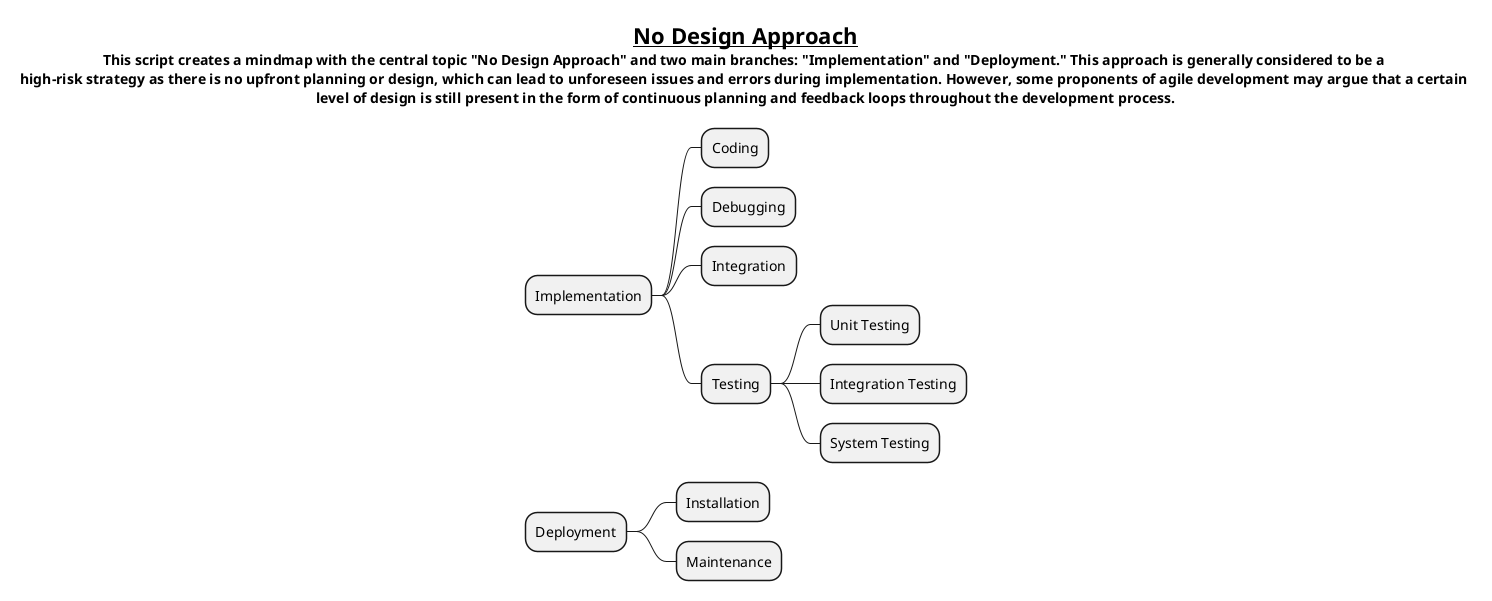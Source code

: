 @startmindmap

title =__No Design Approach__\nThis script creates a mindmap with the central topic "No Design Approach" and two main branches: "Implementation" and "Deployment." This approach is generally considered to be a \nhigh-risk strategy as there is no upfront planning or design, which can lead to unforeseen issues and errors during implementation. However, some proponents of agile development may argue that a certain \nlevel of design is still present in the form of continuous planning and feedback loops throughout the development process.






* Implementation
** Coding
** Debugging
** Integration
** Testing
*** Unit Testing
*** Integration Testing
*** System Testing
* Deployment
** Installation
** Maintenance

@endmindmap
